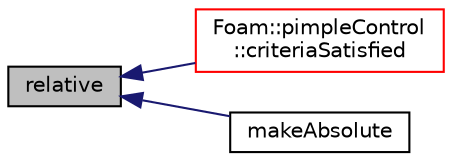 digraph "relative"
{
  bgcolor="transparent";
  edge [fontname="Helvetica",fontsize="10",labelfontname="Helvetica",labelfontsize="10"];
  node [fontname="Helvetica",fontsize="10",shape=record];
  rankdir="LR";
  Node1 [label="relative",height=0.2,width=0.4,color="black", fillcolor="grey75", style="filled", fontcolor="black"];
  Node1 -> Node2 [dir="back",color="midnightblue",fontsize="10",style="solid",fontname="Helvetica"];
  Node2 [label="Foam::pimpleControl\l::criteriaSatisfied",height=0.2,width=0.4,color="red",URL="$a01889.html#a2ccaff4c460a7c2f5a7ed00ac8aec76d",tooltip="Return true if all convergence checks are satisfied. "];
  Node1 -> Node3 [dir="back",color="midnightblue",fontsize="10",style="solid",fontname="Helvetica"];
  Node3 [label="makeAbsolute",height=0.2,width=0.4,color="black",URL="$a11014.html#afb8e4081618608c9bdcbcd668f937cab",tooltip="Make the given flux absolute. "];
}
